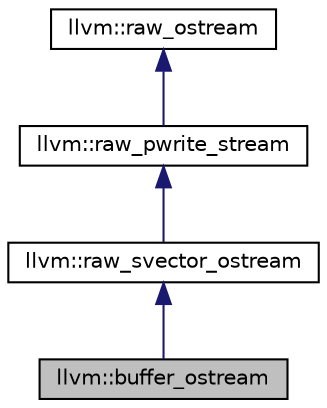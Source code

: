 digraph "llvm::buffer_ostream"
{
  edge [fontname="Helvetica",fontsize="10",labelfontname="Helvetica",labelfontsize="10"];
  node [fontname="Helvetica",fontsize="10",shape=record];
  Node1 [label="llvm::buffer_ostream",height=0.2,width=0.4,color="black", fillcolor="grey75", style="filled", fontcolor="black"];
  Node2 -> Node1 [dir="back",color="midnightblue",fontsize="10",style="solid",fontname="Helvetica"];
  Node2 [label="llvm::raw_svector_ostream",height=0.2,width=0.4,color="black", fillcolor="white", style="filled",URL="$classllvm_1_1raw__svector__ostream.html",tooltip="A raw_ostream that writes to an SmallVector or SmallString. "];
  Node3 -> Node2 [dir="back",color="midnightblue",fontsize="10",style="solid",fontname="Helvetica"];
  Node3 [label="llvm::raw_pwrite_stream",height=0.2,width=0.4,color="black", fillcolor="white", style="filled",URL="$classllvm_1_1raw__pwrite__stream.html",tooltip="An abstract base class for streams implementations that also support a pwrite operation. "];
  Node4 -> Node3 [dir="back",color="midnightblue",fontsize="10",style="solid",fontname="Helvetica"];
  Node4 [label="llvm::raw_ostream",height=0.2,width=0.4,color="black", fillcolor="white", style="filled",URL="$classllvm_1_1raw__ostream.html",tooltip="This class implements an extremely fast bulk output stream that can only output to a stream..."];
}
